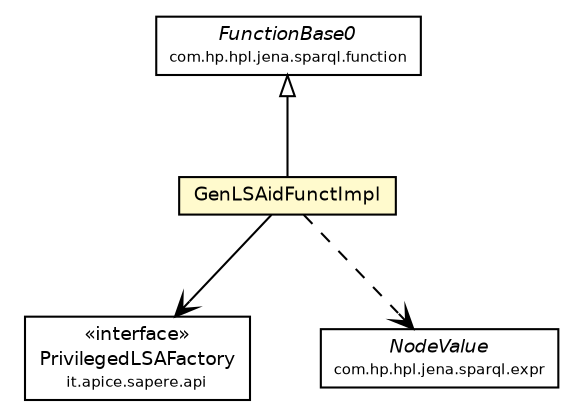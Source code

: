 #!/usr/local/bin/dot
#
# Class diagram 
# Generated by UmlGraph version 4.4 (http://www.spinellis.gr/sw/umlgraph)
#

digraph G {
	edge [fontname="Helvetica",fontsize=10,labelfontname="Helvetica",labelfontsize=10];
	node [fontname="Helvetica",fontsize=10,shape=plaintext];
	// it.apice.sapere.api.PrivilegedLSAFactory
	c59459 [label=<<table border="0" cellborder="1" cellspacing="0" cellpadding="2" port="p" href="../../../../PrivilegedLSAFactory.html">
		<tr><td><table border="0" cellspacing="0" cellpadding="1">
			<tr><td> &laquo;interface&raquo; </td></tr>
			<tr><td> PrivilegedLSAFactory </td></tr>
			<tr><td><font point-size="7.0"> it.apice.sapere.api </font></td></tr>
		</table></td></tr>
		</table>>, fontname="Helvetica", fontcolor="black", fontsize=9.0];
	// it.apice.sapere.api.space.match.functions.impl.GenLSAidFunctImpl
	c59633 [label=<<table border="0" cellborder="1" cellspacing="0" cellpadding="2" port="p" bgcolor="lemonChiffon" href="./GenLSAidFunctImpl.html">
		<tr><td><table border="0" cellspacing="0" cellpadding="1">
			<tr><td> GenLSAidFunctImpl </td></tr>
		</table></td></tr>
		</table>>, fontname="Helvetica", fontcolor="black", fontsize=9.0];
	//it.apice.sapere.api.space.match.functions.impl.GenLSAidFunctImpl extends com.hp.hpl.jena.sparql.function.FunctionBase0
	c59692:p -> c59633:p [dir=back,arrowtail=empty];
	// it.apice.sapere.api.space.match.functions.impl.GenLSAidFunctImpl NAVASSOC it.apice.sapere.api.PrivilegedLSAFactory
	c59633:p -> c59459:p [taillabel="", label="", headlabel="", fontname="Helvetica", fontcolor="black", fontsize=10.0, color="black", arrowhead=open];
	// it.apice.sapere.api.space.match.functions.impl.GenLSAidFunctImpl DEPEND com.hp.hpl.jena.sparql.expr.NodeValue
	c59633:p -> c59693:p [taillabel="", label="", headlabel="", fontname="Helvetica", fontcolor="black", fontsize=10.0, color="black", arrowhead=open, style=dashed];
	// com.hp.hpl.jena.sparql.function.FunctionBase0
	c59692 [label=<<table border="0" cellborder="1" cellspacing="0" cellpadding="2" port="p" href="http://java.sun.com/j2se/1.4.2/docs/api/com/hp/hpl/jena/sparql/function/FunctionBase0.html">
		<tr><td><table border="0" cellspacing="0" cellpadding="1">
			<tr><td><font face="Helvetica-Oblique"> FunctionBase0 </font></td></tr>
			<tr><td><font point-size="7.0"> com.hp.hpl.jena.sparql.function </font></td></tr>
		</table></td></tr>
		</table>>, fontname="Helvetica", fontcolor="black", fontsize=9.0];
	// com.hp.hpl.jena.sparql.expr.NodeValue
	c59693 [label=<<table border="0" cellborder="1" cellspacing="0" cellpadding="2" port="p" href="http://java.sun.com/j2se/1.4.2/docs/api/com/hp/hpl/jena/sparql/expr/NodeValue.html">
		<tr><td><table border="0" cellspacing="0" cellpadding="1">
			<tr><td><font face="Helvetica-Oblique"> NodeValue </font></td></tr>
			<tr><td><font point-size="7.0"> com.hp.hpl.jena.sparql.expr </font></td></tr>
		</table></td></tr>
		</table>>, fontname="Helvetica", fontcolor="black", fontsize=9.0];
}

